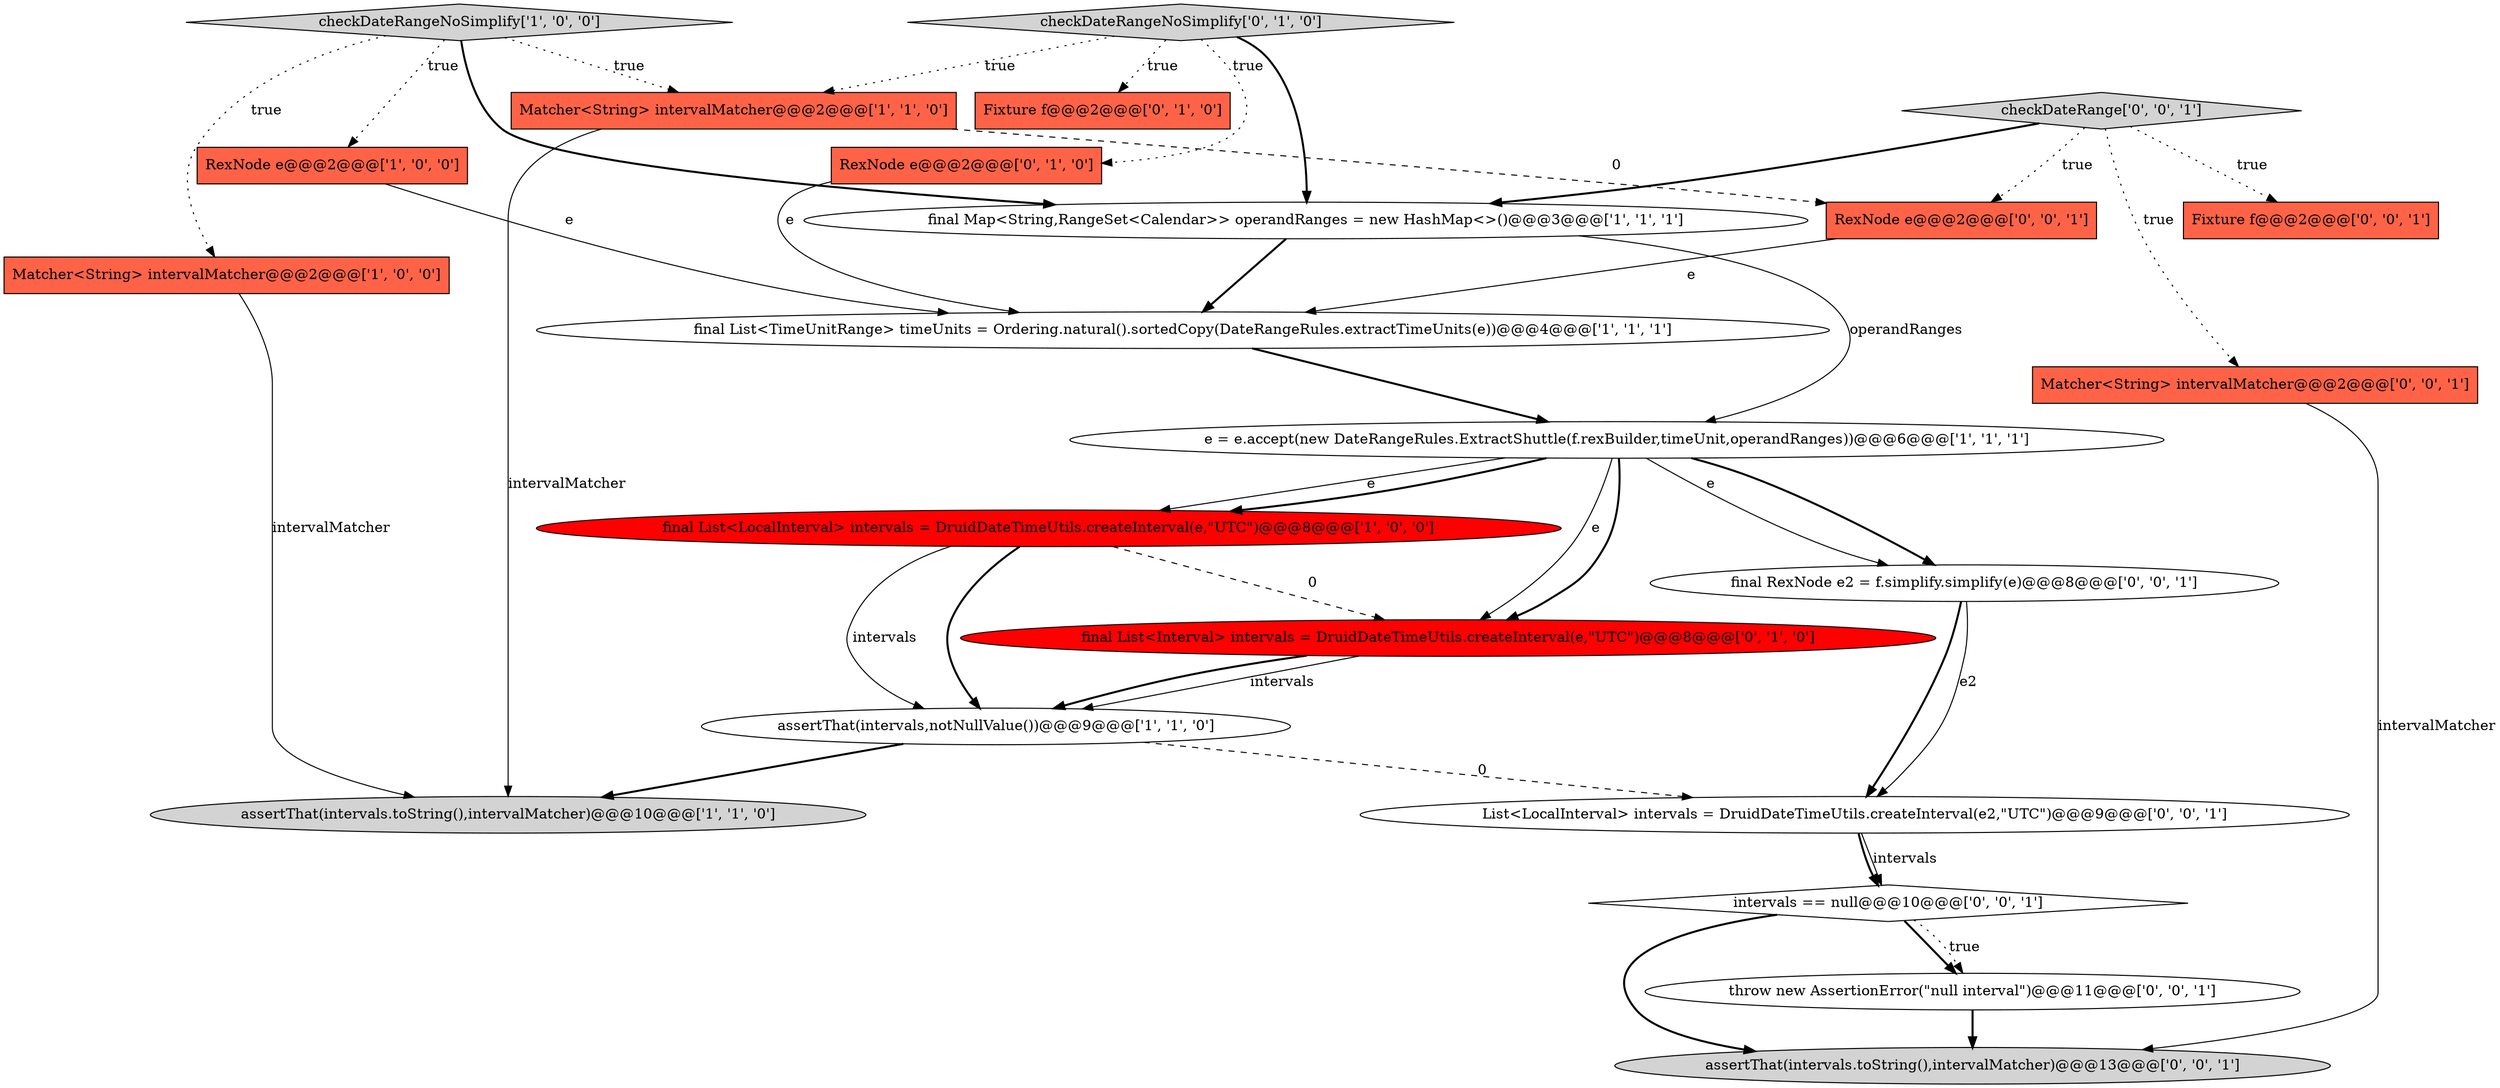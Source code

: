 digraph {
10 [style = filled, label = "Fixture f@@@2@@@['0', '1', '0']", fillcolor = tomato, shape = box image = "AAA0AAABBB2BBB"];
12 [style = filled, label = "final List<Interval> intervals = DruidDateTimeUtils.createInterval(e,\"UTC\")@@@8@@@['0', '1', '0']", fillcolor = red, shape = ellipse image = "AAA1AAABBB2BBB"];
4 [style = filled, label = "checkDateRangeNoSimplify['1', '0', '0']", fillcolor = lightgray, shape = diamond image = "AAA0AAABBB1BBB"];
13 [style = filled, label = "checkDateRangeNoSimplify['0', '1', '0']", fillcolor = lightgray, shape = diamond image = "AAA0AAABBB2BBB"];
8 [style = filled, label = "assertThat(intervals.toString(),intervalMatcher)@@@10@@@['1', '1', '0']", fillcolor = lightgray, shape = ellipse image = "AAA0AAABBB1BBB"];
9 [style = filled, label = "e = e.accept(new DateRangeRules.ExtractShuttle(f.rexBuilder,timeUnit,operandRanges))@@@6@@@['1', '1', '1']", fillcolor = white, shape = ellipse image = "AAA0AAABBB1BBB"];
21 [style = filled, label = "List<LocalInterval> intervals = DruidDateTimeUtils.createInterval(e2,\"UTC\")@@@9@@@['0', '0', '1']", fillcolor = white, shape = ellipse image = "AAA0AAABBB3BBB"];
20 [style = filled, label = "final RexNode e2 = f.simplify.simplify(e)@@@8@@@['0', '0', '1']", fillcolor = white, shape = ellipse image = "AAA0AAABBB3BBB"];
11 [style = filled, label = "RexNode e@@@2@@@['0', '1', '0']", fillcolor = tomato, shape = box image = "AAA0AAABBB2BBB"];
6 [style = filled, label = "Matcher<String> intervalMatcher@@@2@@@['1', '1', '0']", fillcolor = tomato, shape = box image = "AAA0AAABBB1BBB"];
2 [style = filled, label = "final List<TimeUnitRange> timeUnits = Ordering.natural().sortedCopy(DateRangeRules.extractTimeUnits(e))@@@4@@@['1', '1', '1']", fillcolor = white, shape = ellipse image = "AAA0AAABBB1BBB"];
15 [style = filled, label = "intervals == null@@@10@@@['0', '0', '1']", fillcolor = white, shape = diamond image = "AAA0AAABBB3BBB"];
17 [style = filled, label = "Matcher<String> intervalMatcher@@@2@@@['0', '0', '1']", fillcolor = tomato, shape = box image = "AAA0AAABBB3BBB"];
3 [style = filled, label = "RexNode e@@@2@@@['1', '0', '0']", fillcolor = tomato, shape = box image = "AAA0AAABBB1BBB"];
18 [style = filled, label = "RexNode e@@@2@@@['0', '0', '1']", fillcolor = tomato, shape = box image = "AAA0AAABBB3BBB"];
19 [style = filled, label = "throw new AssertionError(\"null interval\")@@@11@@@['0', '0', '1']", fillcolor = white, shape = ellipse image = "AAA0AAABBB3BBB"];
0 [style = filled, label = "Matcher<String> intervalMatcher@@@2@@@['1', '0', '0']", fillcolor = tomato, shape = box image = "AAA0AAABBB1BBB"];
14 [style = filled, label = "Fixture f@@@2@@@['0', '0', '1']", fillcolor = tomato, shape = box image = "AAA0AAABBB3BBB"];
5 [style = filled, label = "final List<LocalInterval> intervals = DruidDateTimeUtils.createInterval(e,\"UTC\")@@@8@@@['1', '0', '0']", fillcolor = red, shape = ellipse image = "AAA1AAABBB1BBB"];
22 [style = filled, label = "assertThat(intervals.toString(),intervalMatcher)@@@13@@@['0', '0', '1']", fillcolor = lightgray, shape = ellipse image = "AAA0AAABBB3BBB"];
1 [style = filled, label = "final Map<String,RangeSet<Calendar>> operandRanges = new HashMap<>()@@@3@@@['1', '1', '1']", fillcolor = white, shape = ellipse image = "AAA0AAABBB1BBB"];
16 [style = filled, label = "checkDateRange['0', '0', '1']", fillcolor = lightgray, shape = diamond image = "AAA0AAABBB3BBB"];
7 [style = filled, label = "assertThat(intervals,notNullValue())@@@9@@@['1', '1', '0']", fillcolor = white, shape = ellipse image = "AAA0AAABBB1BBB"];
4->6 [style = dotted, label="true"];
13->6 [style = dotted, label="true"];
5->12 [style = dashed, label="0"];
7->21 [style = dashed, label="0"];
21->15 [style = bold, label=""];
12->7 [style = solid, label="intervals"];
4->0 [style = dotted, label="true"];
16->17 [style = dotted, label="true"];
6->8 [style = solid, label="intervalMatcher"];
9->5 [style = solid, label="e"];
9->20 [style = bold, label=""];
2->9 [style = bold, label=""];
21->15 [style = solid, label="intervals"];
5->7 [style = solid, label="intervals"];
9->12 [style = solid, label="e"];
7->8 [style = bold, label=""];
15->19 [style = bold, label=""];
13->10 [style = dotted, label="true"];
12->7 [style = bold, label=""];
13->1 [style = bold, label=""];
15->22 [style = bold, label=""];
11->2 [style = solid, label="e"];
6->18 [style = dashed, label="0"];
20->21 [style = bold, label=""];
3->2 [style = solid, label="e"];
1->9 [style = solid, label="operandRanges"];
9->20 [style = solid, label="e"];
17->22 [style = solid, label="intervalMatcher"];
18->2 [style = solid, label="e"];
4->3 [style = dotted, label="true"];
16->1 [style = bold, label=""];
15->19 [style = dotted, label="true"];
16->14 [style = dotted, label="true"];
0->8 [style = solid, label="intervalMatcher"];
20->21 [style = solid, label="e2"];
9->5 [style = bold, label=""];
5->7 [style = bold, label=""];
13->11 [style = dotted, label="true"];
1->2 [style = bold, label=""];
4->1 [style = bold, label=""];
9->12 [style = bold, label=""];
19->22 [style = bold, label=""];
16->18 [style = dotted, label="true"];
}
